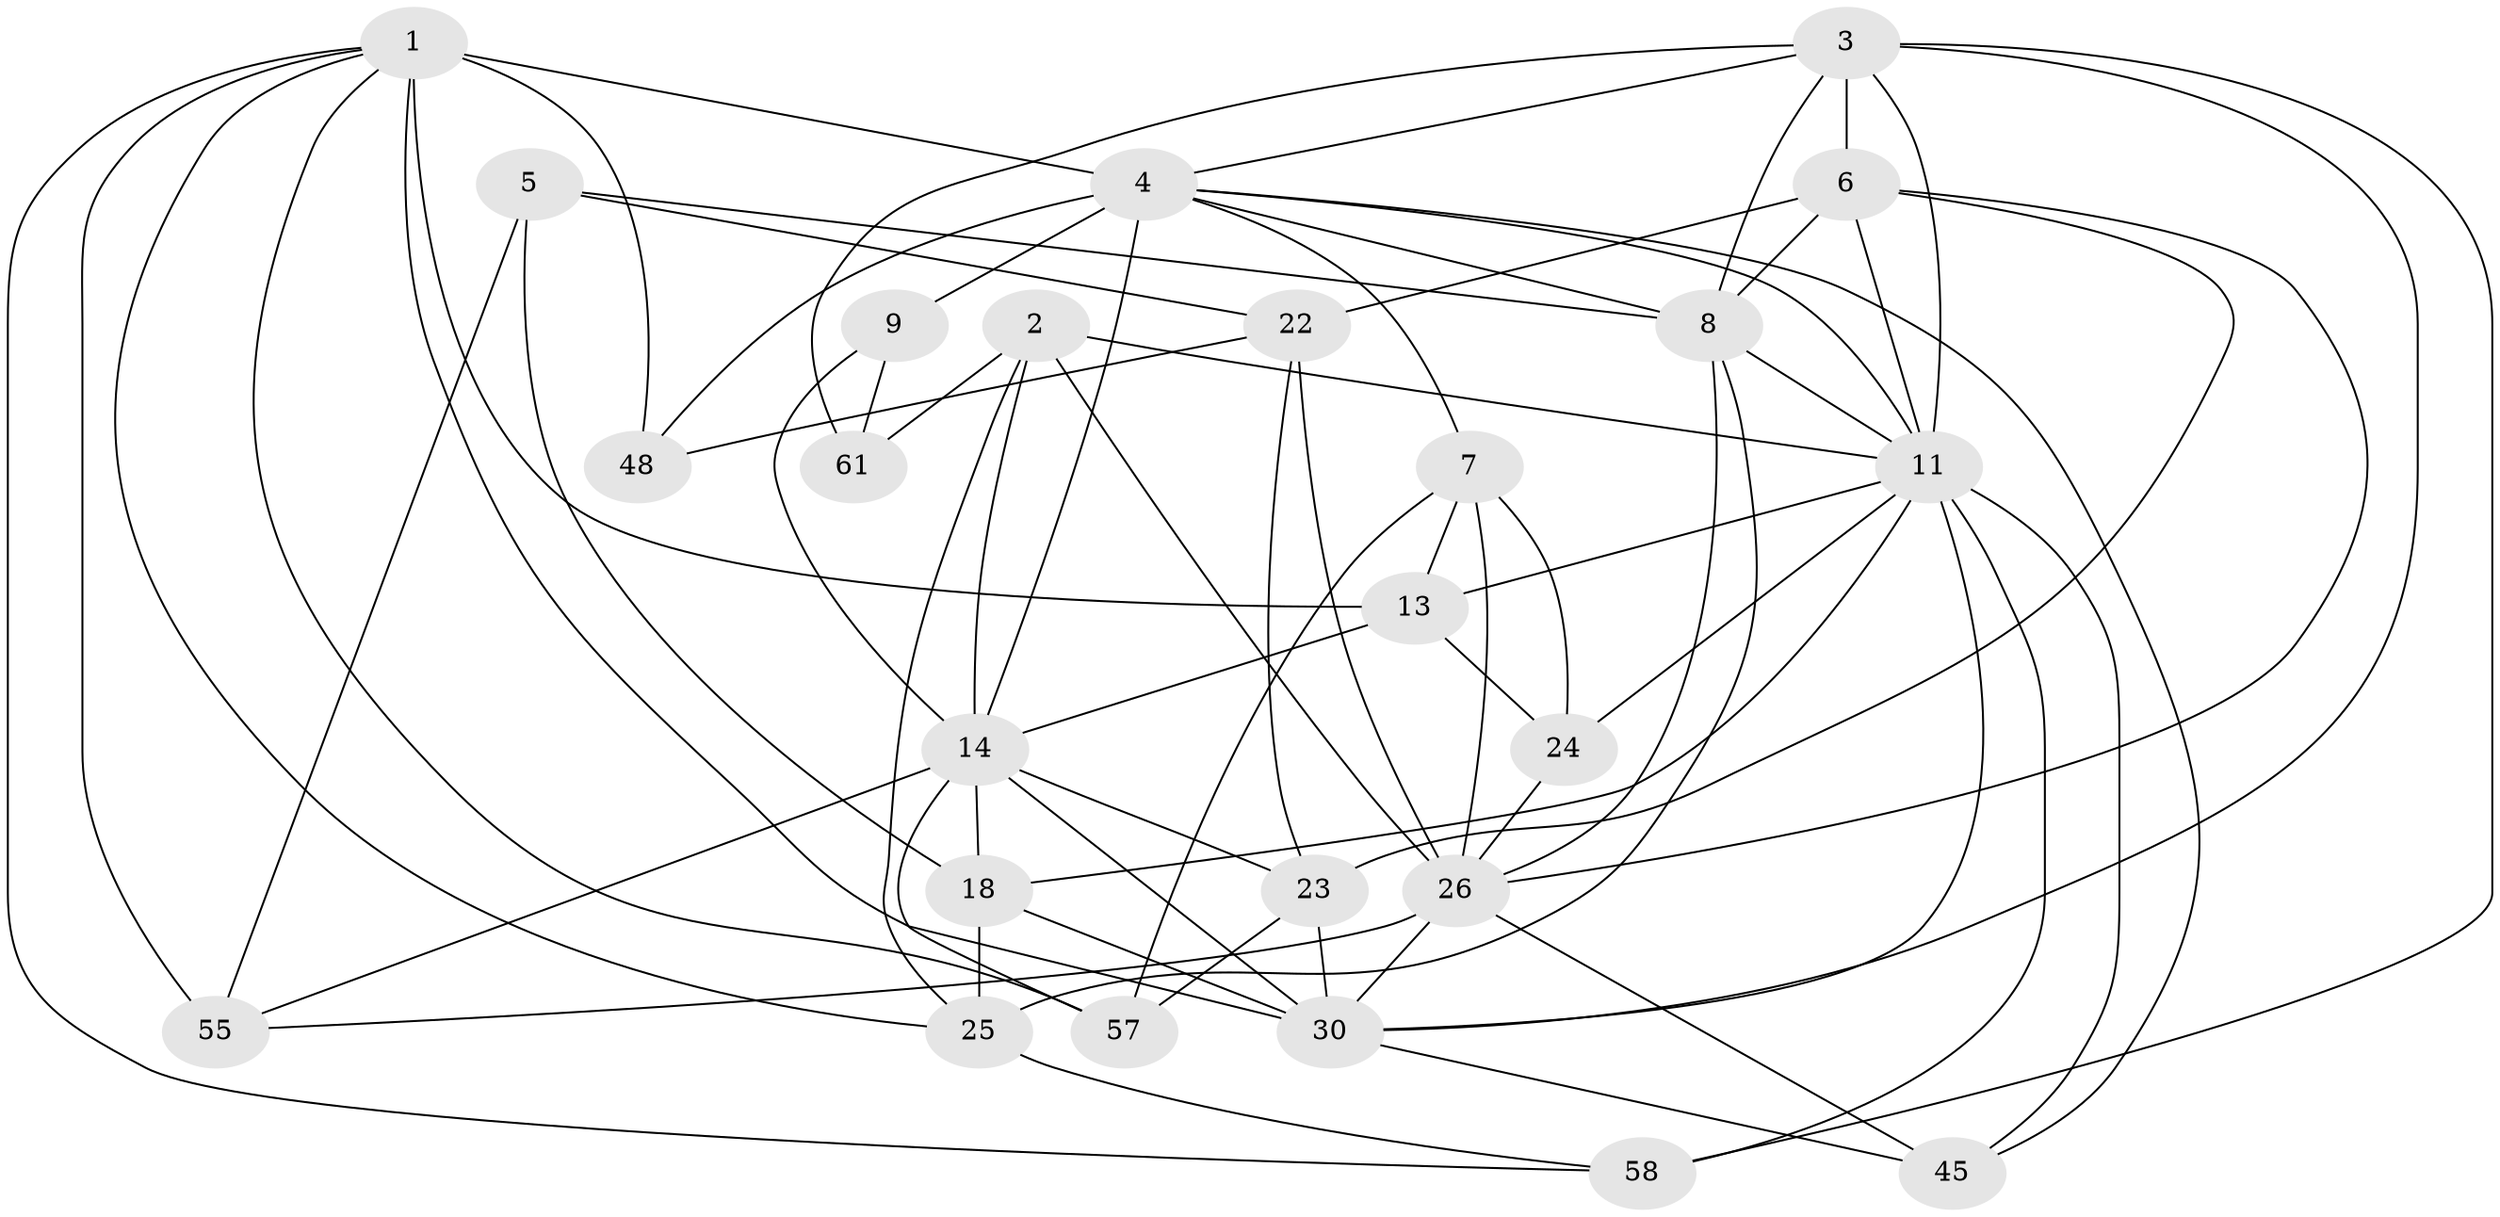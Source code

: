 // original degree distribution, {4: 1.0}
// Generated by graph-tools (version 1.1) at 2025/20/03/04/25 18:20:50]
// undirected, 25 vertices, 71 edges
graph export_dot {
graph [start="1"]
  node [color=gray90,style=filled];
  1 [super="+36+12"];
  2 [super="+52"];
  3 [super="+21"];
  4 [super="+37+20+39"];
  5;
  6 [super="+15"];
  7 [super="+38"];
  8 [super="+10+43"];
  9;
  11 [super="+17"];
  13 [super="+34"];
  14 [super="+19+27"];
  18 [super="+31"];
  22 [super="+53"];
  23 [super="+29"];
  24;
  25 [super="+47"];
  26 [super="+33+32+42"];
  30 [super="+44"];
  45 [super="+50"];
  48;
  55;
  57;
  58;
  61;
  1 -- 57;
  1 -- 25;
  1 -- 48 [weight=2];
  1 -- 4 [weight=3];
  1 -- 13 [weight=2];
  1 -- 55;
  1 -- 58;
  1 -- 30;
  2 -- 61 [weight=2];
  2 -- 26;
  2 -- 25;
  2 -- 14;
  2 -- 11;
  3 -- 8;
  3 -- 4;
  3 -- 6 [weight=2];
  3 -- 58;
  3 -- 61;
  3 -- 30;
  3 -- 11;
  4 -- 48;
  4 -- 9 [weight=2];
  4 -- 45;
  4 -- 8 [weight=2];
  4 -- 7;
  4 -- 14 [weight=2];
  4 -- 11;
  5 -- 55;
  5 -- 18;
  5 -- 22;
  5 -- 8;
  6 -- 22 [weight=2];
  6 -- 8;
  6 -- 23;
  6 -- 11;
  6 -- 26;
  7 -- 26 [weight=2];
  7 -- 13;
  7 -- 24;
  7 -- 57;
  8 -- 25;
  8 -- 26;
  8 -- 11;
  9 -- 61;
  9 -- 14;
  11 -- 24;
  11 -- 45 [weight=2];
  11 -- 18;
  11 -- 13;
  11 -- 58;
  11 -- 30;
  13 -- 14;
  13 -- 24;
  14 -- 23 [weight=2];
  14 -- 55;
  14 -- 30 [weight=2];
  14 -- 57;
  14 -- 18;
  18 -- 30;
  18 -- 25 [weight=2];
  22 -- 23;
  22 -- 48;
  22 -- 26;
  23 -- 30;
  23 -- 57;
  24 -- 26;
  25 -- 58;
  26 -- 55;
  26 -- 45;
  26 -- 30;
  30 -- 45 [weight=2];
}
